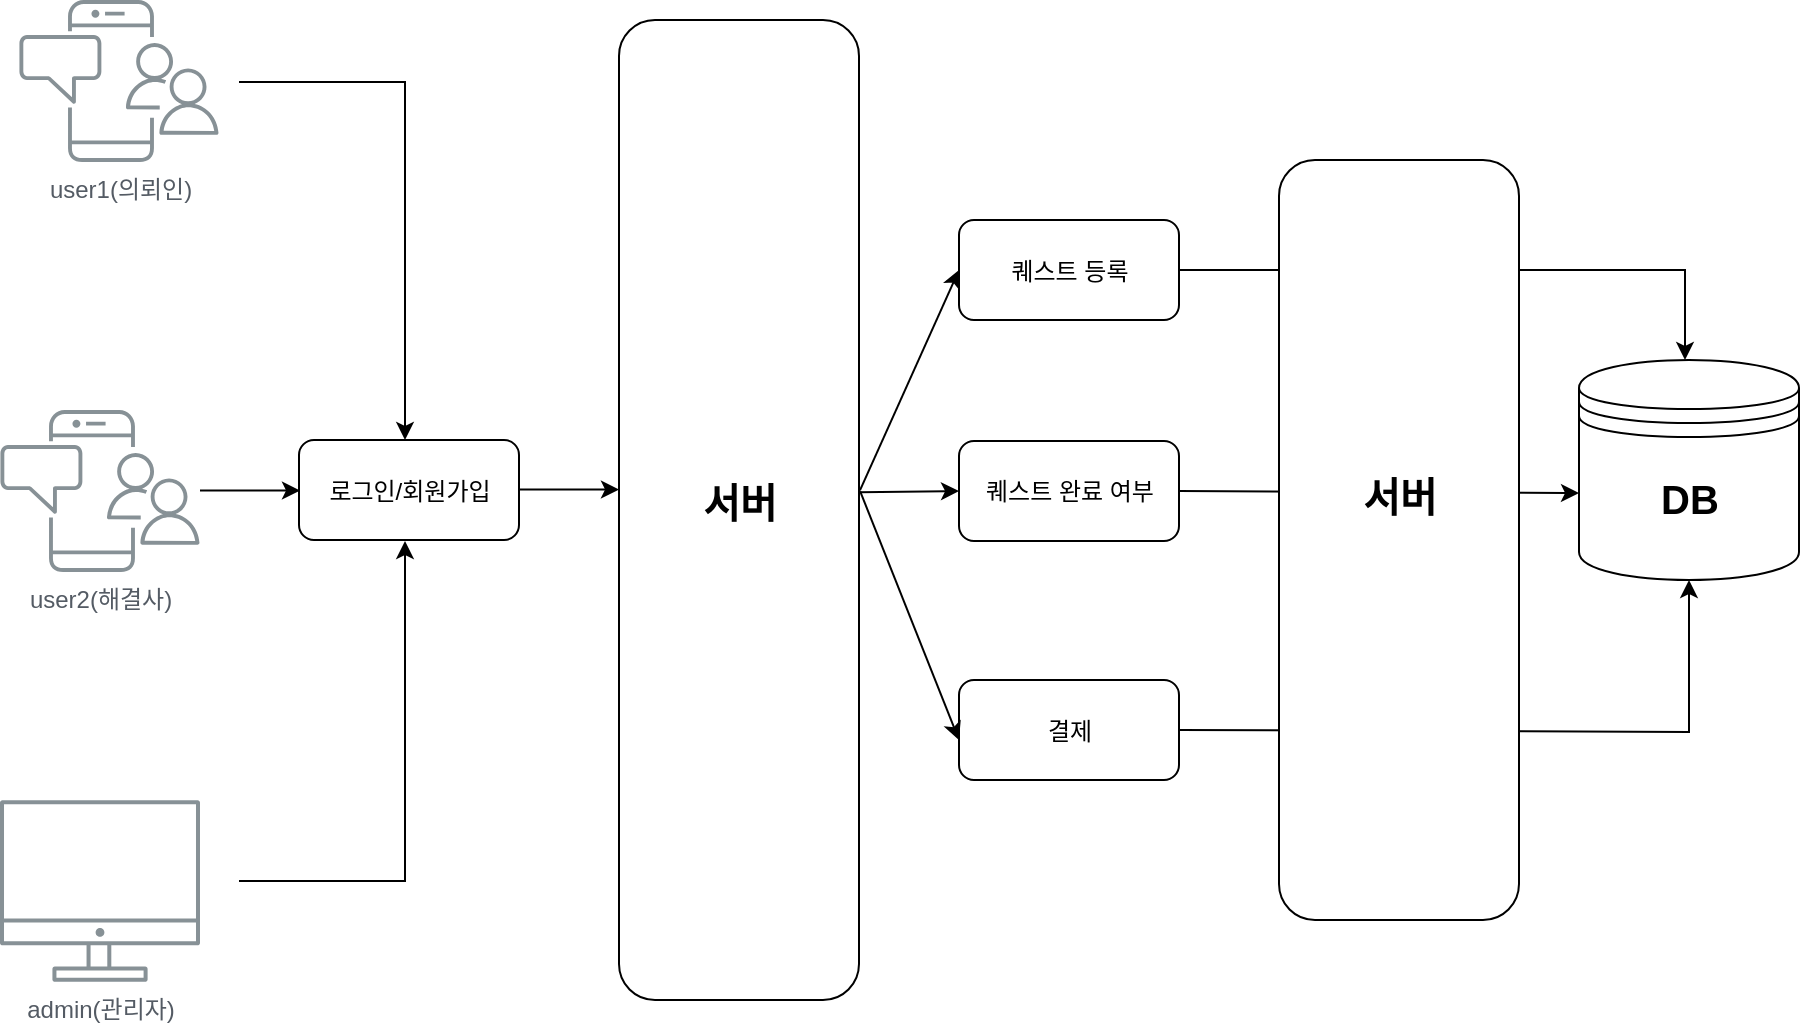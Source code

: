 <mxfile version="27.0.9" pages="2">
  <diagram id="Ht1M8jgEwFfnCIfOTk4-" name="Page-1">
    <mxGraphModel dx="1426" dy="849" grid="1" gridSize="10" guides="1" tooltips="1" connect="1" arrows="1" fold="1" page="1" pageScale="1" pageWidth="1169" pageHeight="827" math="0" shadow="0">
      <root>
        <mxCell id="0" />
        <mxCell id="1" parent="0" />
        <mxCell id="2OK3VUiWuwQsx6mB12dP-22" value="" style="rounded=1;whiteSpace=wrap;html=1;" parent="1" vertex="1">
          <mxGeometry x="284.5" y="384" width="110" height="50" as="geometry" />
        </mxCell>
        <mxCell id="UEzPUAAOIrF-is8g5C7q-109" value="admin(관리자)" style="outlineConnect=0;gradientColor=none;fontColor=#545B64;strokeColor=none;fillColor=#879196;dashed=0;verticalLabelPosition=bottom;verticalAlign=top;align=center;html=1;fontSize=12;fontStyle=0;aspect=fixed;shape=mxgraph.aws4.illustration_desktop;pointerEvents=1;labelBackgroundColor=#ffffff;" parent="1" vertex="1">
          <mxGeometry x="135" y="564" width="100" height="91" as="geometry" />
        </mxCell>
        <mxCell id="UEzPUAAOIrF-is8g5C7q-110" value="user1(의뢰인)" style="outlineConnect=0;gradientColor=none;fontColor=#545B64;strokeColor=none;fillColor=#879196;dashed=0;verticalLabelPosition=bottom;verticalAlign=top;align=center;html=1;fontSize=12;fontStyle=0;aspect=fixed;shape=mxgraph.aws4.illustration_notification;pointerEvents=1;labelBackgroundColor=#ffffff;" parent="1" vertex="1">
          <mxGeometry x="144.5" y="164" width="100" height="81" as="geometry" />
        </mxCell>
        <mxCell id="2OK3VUiWuwQsx6mB12dP-2" value="user2(해결사)" style="outlineConnect=0;gradientColor=none;fontColor=#545B64;strokeColor=none;fillColor=#879196;dashed=0;verticalLabelPosition=bottom;verticalAlign=top;align=center;html=1;fontSize=12;fontStyle=0;aspect=fixed;shape=mxgraph.aws4.illustration_notification;pointerEvents=1;labelBackgroundColor=#ffffff;" parent="1" vertex="1">
          <mxGeometry x="135" y="369" width="100" height="81" as="geometry" />
        </mxCell>
        <mxCell id="2OK3VUiWuwQsx6mB12dP-6" value="" style="rounded=1;whiteSpace=wrap;html=1;" parent="1" vertex="1">
          <mxGeometry x="444.5" y="174" width="120" height="490" as="geometry" />
        </mxCell>
        <mxCell id="2OK3VUiWuwQsx6mB12dP-7" value="서버" style="text;html=1;align=center;verticalAlign=middle;whiteSpace=wrap;rounded=0;fontSize=20;fontStyle=1" parent="1" vertex="1">
          <mxGeometry x="474.5" y="399.5" width="60" height="30" as="geometry" />
        </mxCell>
        <UserObject label="로그인/회원가입" placeholders="1" name="Variable" id="2OK3VUiWuwQsx6mB12dP-9">
          <mxCell style="text;html=1;strokeColor=none;fillColor=none;align=center;verticalAlign=middle;whiteSpace=wrap;overflow=hidden;" parent="1" vertex="1">
            <mxGeometry x="294.5" y="399.5" width="90" height="20" as="geometry" />
          </mxCell>
        </UserObject>
        <mxCell id="2OK3VUiWuwQsx6mB12dP-15" value="" style="endArrow=classic;html=1;rounded=0;" parent="1" edge="1">
          <mxGeometry width="50" height="50" relative="1" as="geometry">
            <mxPoint x="235" y="409.26" as="sourcePoint" />
            <mxPoint x="285" y="409.26" as="targetPoint" />
          </mxGeometry>
        </mxCell>
        <mxCell id="2OK3VUiWuwQsx6mB12dP-16" value="" style="endArrow=classic;html=1;rounded=0;" parent="1" edge="1">
          <mxGeometry width="50" height="50" relative="1" as="geometry">
            <mxPoint x="254.5" y="205" as="sourcePoint" />
            <mxPoint x="337.5" y="384" as="targetPoint" />
            <Array as="points">
              <mxPoint x="337.5" y="205" />
            </Array>
          </mxGeometry>
        </mxCell>
        <mxCell id="2OK3VUiWuwQsx6mB12dP-23" value="" style="endArrow=classic;html=1;rounded=0;" parent="1" edge="1">
          <mxGeometry width="50" height="50" relative="1" as="geometry">
            <mxPoint x="254.5" y="604.5" as="sourcePoint" />
            <mxPoint x="337.5" y="434.5" as="targetPoint" />
            <Array as="points">
              <mxPoint x="337.5" y="604.5" />
            </Array>
          </mxGeometry>
        </mxCell>
        <mxCell id="2OK3VUiWuwQsx6mB12dP-24" value="" style="endArrow=classic;html=1;rounded=0;" parent="1" edge="1">
          <mxGeometry width="50" height="50" relative="1" as="geometry">
            <mxPoint x="394.5" y="408.76" as="sourcePoint" />
            <mxPoint x="444.5" y="408.76" as="targetPoint" />
          </mxGeometry>
        </mxCell>
        <mxCell id="2OK3VUiWuwQsx6mB12dP-27" value="" style="shape=datastore;whiteSpace=wrap;html=1;" parent="1" vertex="1">
          <mxGeometry x="924.5" y="344" width="110" height="110" as="geometry" />
        </mxCell>
        <UserObject label="DB" placeholders="1" name="Variable" id="2OK3VUiWuwQsx6mB12dP-28">
          <mxCell style="text;html=1;strokeColor=none;fillColor=none;align=center;verticalAlign=middle;whiteSpace=wrap;overflow=hidden;fontSize=20;fontStyle=1" parent="1" vertex="1">
            <mxGeometry x="934.5" y="399.5" width="90" height="25" as="geometry" />
          </mxCell>
        </UserObject>
        <mxCell id="2OK3VUiWuwQsx6mB12dP-30" value="" style="endArrow=classic;html=1;rounded=0;entryX=-0.006;entryY=0.563;entryDx=0;entryDy=0;entryPerimeter=0;exitX=1;exitY=0.5;exitDx=0;exitDy=0;" parent="1" source="2OK3VUiWuwQsx6mB12dP-33" edge="1">
          <mxGeometry width="50" height="50" relative="1" as="geometry">
            <mxPoint x="784.5" y="411" as="sourcePoint" />
            <mxPoint x="924.5" y="410.5" as="targetPoint" />
          </mxGeometry>
        </mxCell>
        <mxCell id="2OK3VUiWuwQsx6mB12dP-31" value="" style="rounded=1;whiteSpace=wrap;html=1;" parent="1" vertex="1">
          <mxGeometry x="614.5" y="274" width="110" height="50" as="geometry" />
        </mxCell>
        <UserObject label="퀘스트 등록" placeholders="1" name="Variable" id="2OK3VUiWuwQsx6mB12dP-32">
          <mxCell style="text;html=1;strokeColor=none;fillColor=none;align=center;verticalAlign=middle;whiteSpace=wrap;overflow=hidden;" parent="1" vertex="1">
            <mxGeometry x="624.5" y="289.5" width="90" height="20" as="geometry" />
          </mxCell>
        </UserObject>
        <mxCell id="2OK3VUiWuwQsx6mB12dP-33" value="" style="rounded=1;whiteSpace=wrap;html=1;" parent="1" vertex="1">
          <mxGeometry x="614.5" y="384.5" width="110" height="50" as="geometry" />
        </mxCell>
        <UserObject label="퀘스트 완료 여부" placeholders="1" name="Variable" id="2OK3VUiWuwQsx6mB12dP-34">
          <mxCell style="text;html=1;strokeColor=none;fillColor=none;align=center;verticalAlign=middle;whiteSpace=wrap;overflow=hidden;" parent="1" vertex="1">
            <mxGeometry x="624.5" y="400" width="90" height="20" as="geometry" />
          </mxCell>
        </UserObject>
        <mxCell id="2OK3VUiWuwQsx6mB12dP-35" value="" style="rounded=1;whiteSpace=wrap;html=1;" parent="1" vertex="1">
          <mxGeometry x="614.5" y="504" width="110" height="50" as="geometry" />
        </mxCell>
        <UserObject label="결제" placeholders="1" name="Variable" id="2OK3VUiWuwQsx6mB12dP-36">
          <mxCell style="text;html=1;strokeColor=none;fillColor=none;align=center;verticalAlign=middle;whiteSpace=wrap;overflow=hidden;" parent="1" vertex="1">
            <mxGeometry x="624.5" y="519.5" width="90" height="20" as="geometry" />
          </mxCell>
        </UserObject>
        <mxCell id="2OK3VUiWuwQsx6mB12dP-37" value="" style="endArrow=classic;html=1;rounded=0;entryX=0;entryY=0.5;entryDx=0;entryDy=0;" parent="1" target="2OK3VUiWuwQsx6mB12dP-33" edge="1">
          <mxGeometry width="50" height="50" relative="1" as="geometry">
            <mxPoint x="564.5" y="410.07" as="sourcePoint" />
            <mxPoint x="644.5" y="410" as="targetPoint" />
          </mxGeometry>
        </mxCell>
        <mxCell id="2OK3VUiWuwQsx6mB12dP-40" value="" style="endArrow=classic;html=1;rounded=0;exitX=1;exitY=0.5;exitDx=0;exitDy=0;" parent="1" source="2OK3VUiWuwQsx6mB12dP-35" edge="1">
          <mxGeometry width="50" height="50" relative="1" as="geometry">
            <mxPoint x="829.5" y="529.5" as="sourcePoint" />
            <mxPoint x="979.5" y="454" as="targetPoint" />
            <Array as="points">
              <mxPoint x="979.5" y="530" />
              <mxPoint x="979.5" y="464" />
            </Array>
          </mxGeometry>
        </mxCell>
        <mxCell id="2OK3VUiWuwQsx6mB12dP-41" value="" style="endArrow=classic;html=1;rounded=0;exitX=1;exitY=0.5;exitDx=0;exitDy=0;" parent="1" source="2OK3VUiWuwQsx6mB12dP-31" edge="1">
          <mxGeometry width="50" height="50" relative="1" as="geometry">
            <mxPoint x="894.5" y="165" as="sourcePoint" />
            <mxPoint x="977.5" y="344" as="targetPoint" />
            <Array as="points">
              <mxPoint x="977.5" y="299" />
            </Array>
          </mxGeometry>
        </mxCell>
        <mxCell id="2OK3VUiWuwQsx6mB12dP-42" value="" style="endArrow=classic;html=1;rounded=0;exitX=1.005;exitY=0.481;exitDx=0;exitDy=0;exitPerimeter=0;entryX=0;entryY=0.6;entryDx=0;entryDy=0;entryPerimeter=0;" parent="1" source="2OK3VUiWuwQsx6mB12dP-6" target="2OK3VUiWuwQsx6mB12dP-35" edge="1">
          <mxGeometry width="50" height="50" relative="1" as="geometry">
            <mxPoint x="564.5" y="414" as="sourcePoint" />
            <mxPoint x="644.5" y="524" as="targetPoint" />
          </mxGeometry>
        </mxCell>
        <mxCell id="2OK3VUiWuwQsx6mB12dP-43" value="" style="endArrow=classic;html=1;rounded=0;entryX=0;entryY=0.5;entryDx=0;entryDy=0;exitX=1.004;exitY=0.48;exitDx=0;exitDy=0;exitPerimeter=0;" parent="1" source="2OK3VUiWuwQsx6mB12dP-6" target="2OK3VUiWuwQsx6mB12dP-31" edge="1">
          <mxGeometry width="50" height="50" relative="1" as="geometry">
            <mxPoint x="564.5" y="397.57" as="sourcePoint" />
            <mxPoint x="644.5" y="397.5" as="targetPoint" />
          </mxGeometry>
        </mxCell>
        <mxCell id="2OK3VUiWuwQsx6mB12dP-46" value="" style="rounded=1;whiteSpace=wrap;html=1;" parent="1" vertex="1">
          <mxGeometry x="774.5" y="244" width="120" height="380" as="geometry" />
        </mxCell>
        <mxCell id="2OK3VUiWuwQsx6mB12dP-47" value="서버" style="text;html=1;align=center;verticalAlign=middle;whiteSpace=wrap;rounded=0;fontSize=20;fontStyle=1" parent="1" vertex="1">
          <mxGeometry x="804.5" y="397" width="60" height="30" as="geometry" />
        </mxCell>
      </root>
    </mxGraphModel>
  </diagram>
  <diagram id="04lKLjKbMxtMCe6GWE0f" name="페이지-2">
    <mxGraphModel grid="1" page="1" gridSize="10" guides="1" tooltips="1" connect="1" arrows="1" fold="1" pageScale="1" pageWidth="827" pageHeight="1169" math="0" shadow="0">
      <root>
        <mxCell id="0" />
        <mxCell id="1" parent="0" />
      </root>
    </mxGraphModel>
  </diagram>
</mxfile>
